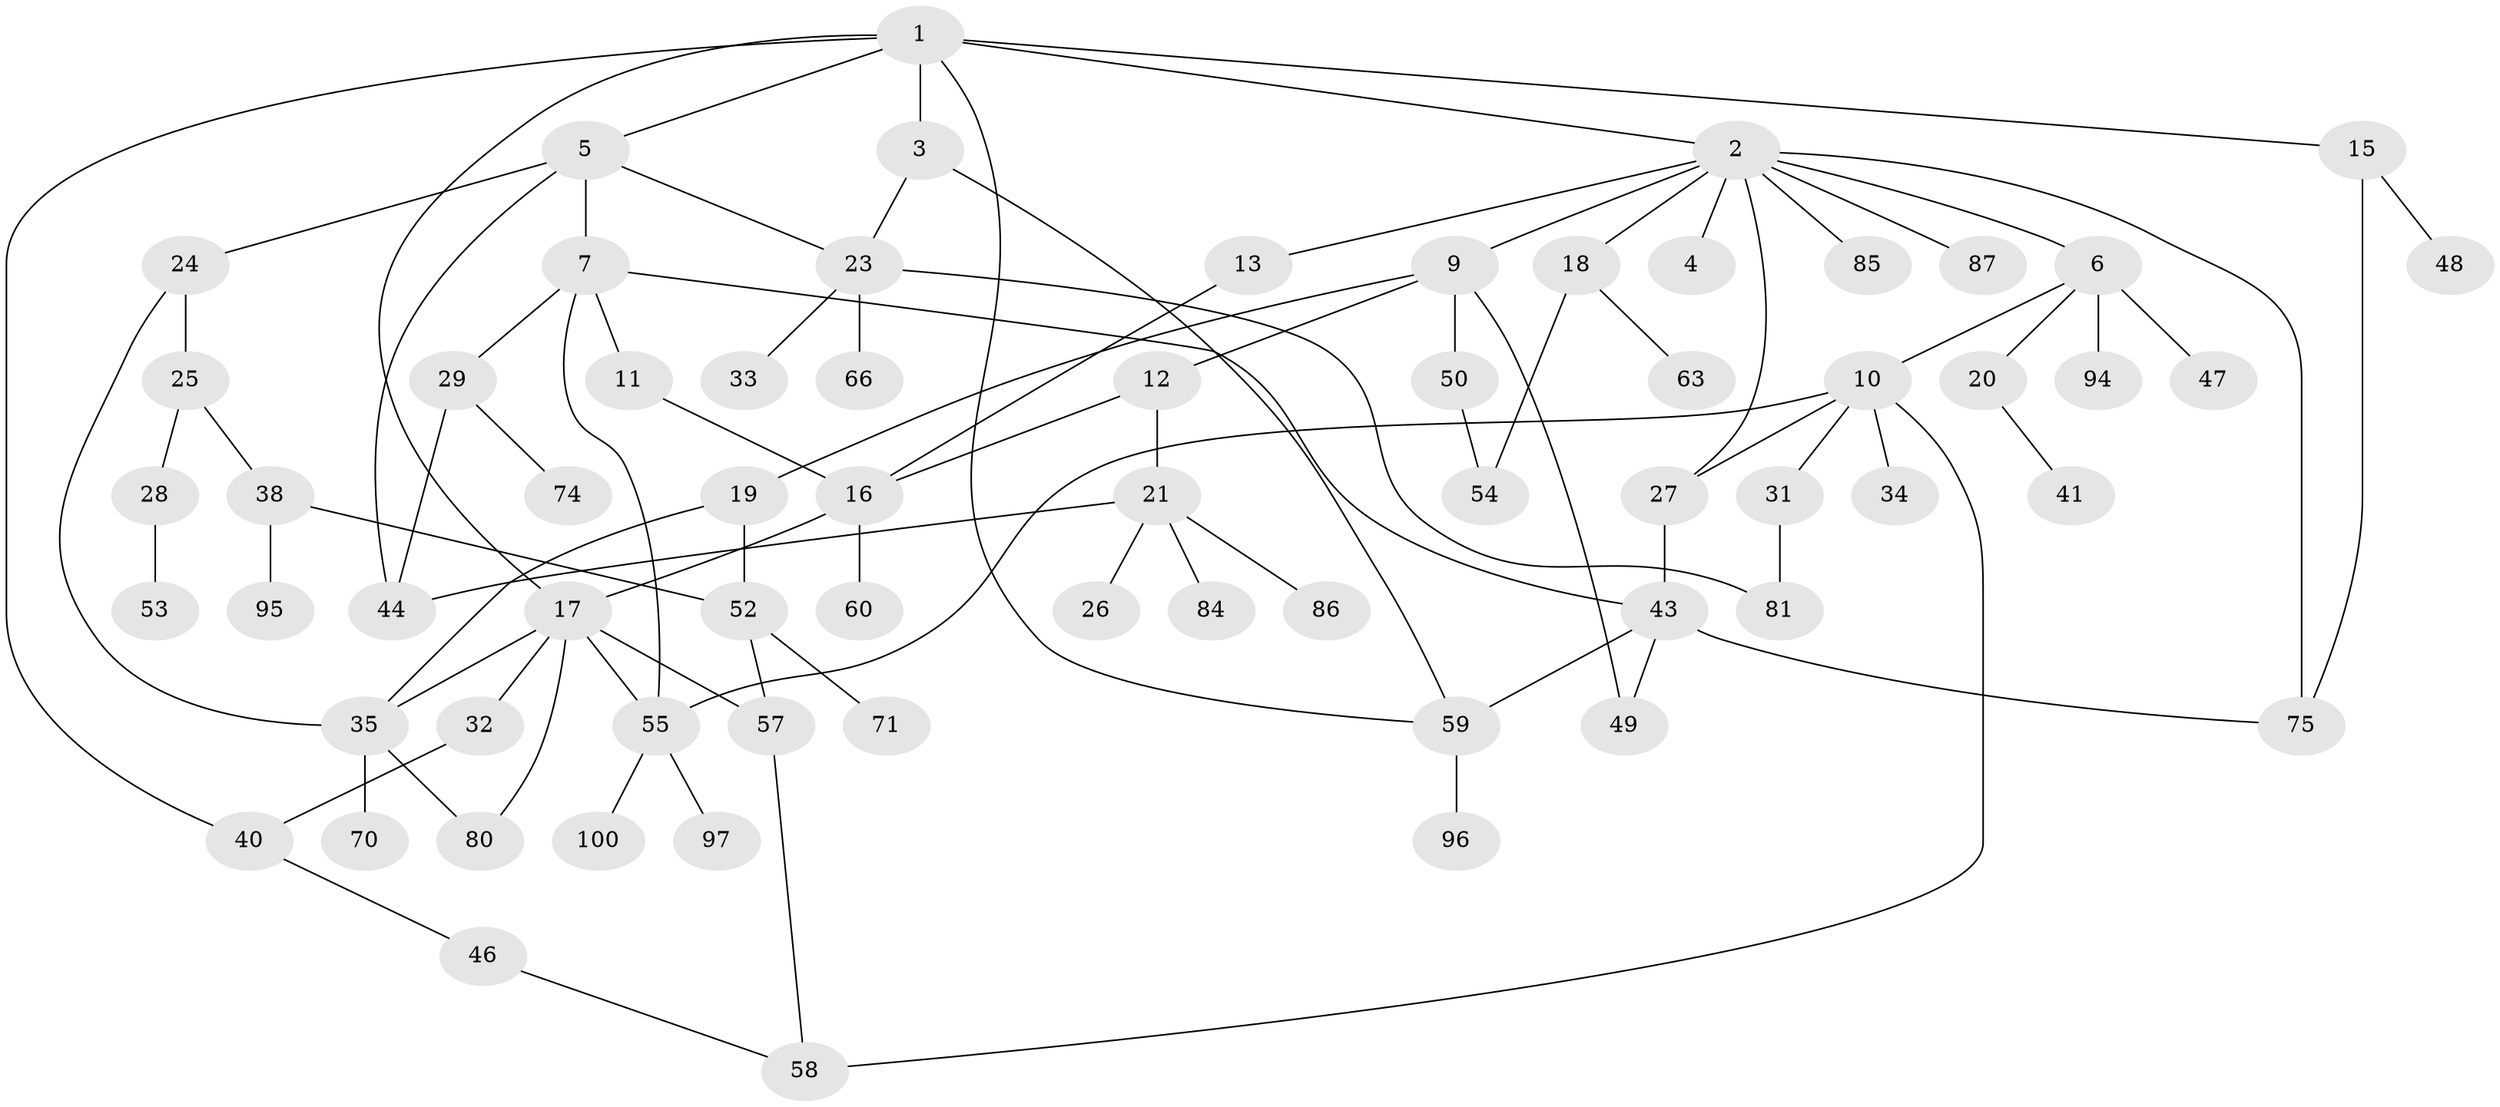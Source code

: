 // original degree distribution, {6: 0.03, 10: 0.01, 3: 0.22, 2: 0.29, 4: 0.07, 5: 0.08, 1: 0.3}
// Generated by graph-tools (version 1.1) at 2025/11/02/21/25 10:11:06]
// undirected, 66 vertices, 90 edges
graph export_dot {
graph [start="1"]
  node [color=gray90,style=filled];
  1 [super="+77"];
  2 [super="+51"];
  3;
  4 [super="+78"];
  5 [super="+37"];
  6 [super="+8"];
  7 [super="+30"];
  9 [super="+36"];
  10 [super="+14"];
  11 [super="+22"];
  12;
  13;
  15 [super="+39"];
  16 [super="+76"];
  17 [super="+42"];
  18 [super="+61"];
  19 [super="+89"];
  20;
  21 [super="+64"];
  23 [super="+72"];
  24;
  25 [super="+68"];
  26;
  27;
  28 [super="+98"];
  29 [super="+67"];
  31;
  32 [super="+82"];
  33 [super="+45"];
  34 [super="+56"];
  35 [super="+79"];
  38;
  40 [super="+83"];
  41;
  43 [super="+88"];
  44;
  46 [super="+92"];
  47;
  48;
  49 [super="+91"];
  50;
  52 [super="+90"];
  53;
  54 [super="+65"];
  55 [super="+73"];
  57 [super="+99"];
  58 [super="+62"];
  59 [super="+69"];
  60;
  63;
  66;
  70;
  71;
  74;
  75;
  80;
  81 [super="+93"];
  84;
  85;
  86;
  87;
  94;
  95;
  96;
  97;
  100;
  1 -- 2;
  1 -- 3;
  1 -- 5;
  1 -- 15;
  1 -- 40;
  1 -- 59;
  1 -- 17;
  2 -- 4;
  2 -- 6;
  2 -- 9;
  2 -- 13;
  2 -- 18;
  2 -- 85;
  2 -- 87;
  2 -- 75;
  2 -- 27;
  3 -- 23;
  3 -- 59;
  5 -- 7;
  5 -- 24;
  5 -- 44;
  5 -- 23;
  6 -- 10;
  6 -- 94;
  6 -- 20;
  6 -- 47;
  7 -- 11;
  7 -- 29;
  7 -- 55;
  7 -- 43;
  9 -- 12;
  9 -- 19;
  9 -- 49;
  9 -- 50;
  10 -- 27;
  10 -- 34;
  10 -- 55;
  10 -- 58;
  10 -- 31;
  11 -- 16;
  12 -- 21;
  12 -- 16;
  13 -- 16;
  15 -- 48;
  15 -- 75;
  16 -- 17;
  16 -- 60;
  17 -- 32;
  17 -- 80;
  17 -- 55;
  17 -- 35;
  17 -- 57;
  18 -- 54;
  18 -- 63;
  19 -- 52;
  19 -- 35;
  20 -- 41;
  21 -- 26;
  21 -- 86;
  21 -- 44;
  21 -- 84;
  23 -- 33;
  23 -- 66;
  23 -- 81;
  24 -- 25;
  24 -- 35;
  25 -- 28;
  25 -- 38;
  27 -- 43;
  28 -- 53;
  29 -- 44;
  29 -- 74;
  31 -- 81;
  32 -- 40;
  35 -- 70;
  35 -- 80;
  38 -- 52;
  38 -- 95;
  40 -- 46;
  43 -- 75;
  43 -- 59 [weight=2];
  43 -- 49;
  46 -- 58;
  50 -- 54;
  52 -- 71;
  52 -- 57;
  55 -- 97;
  55 -- 100;
  57 -- 58;
  59 -- 96;
}
